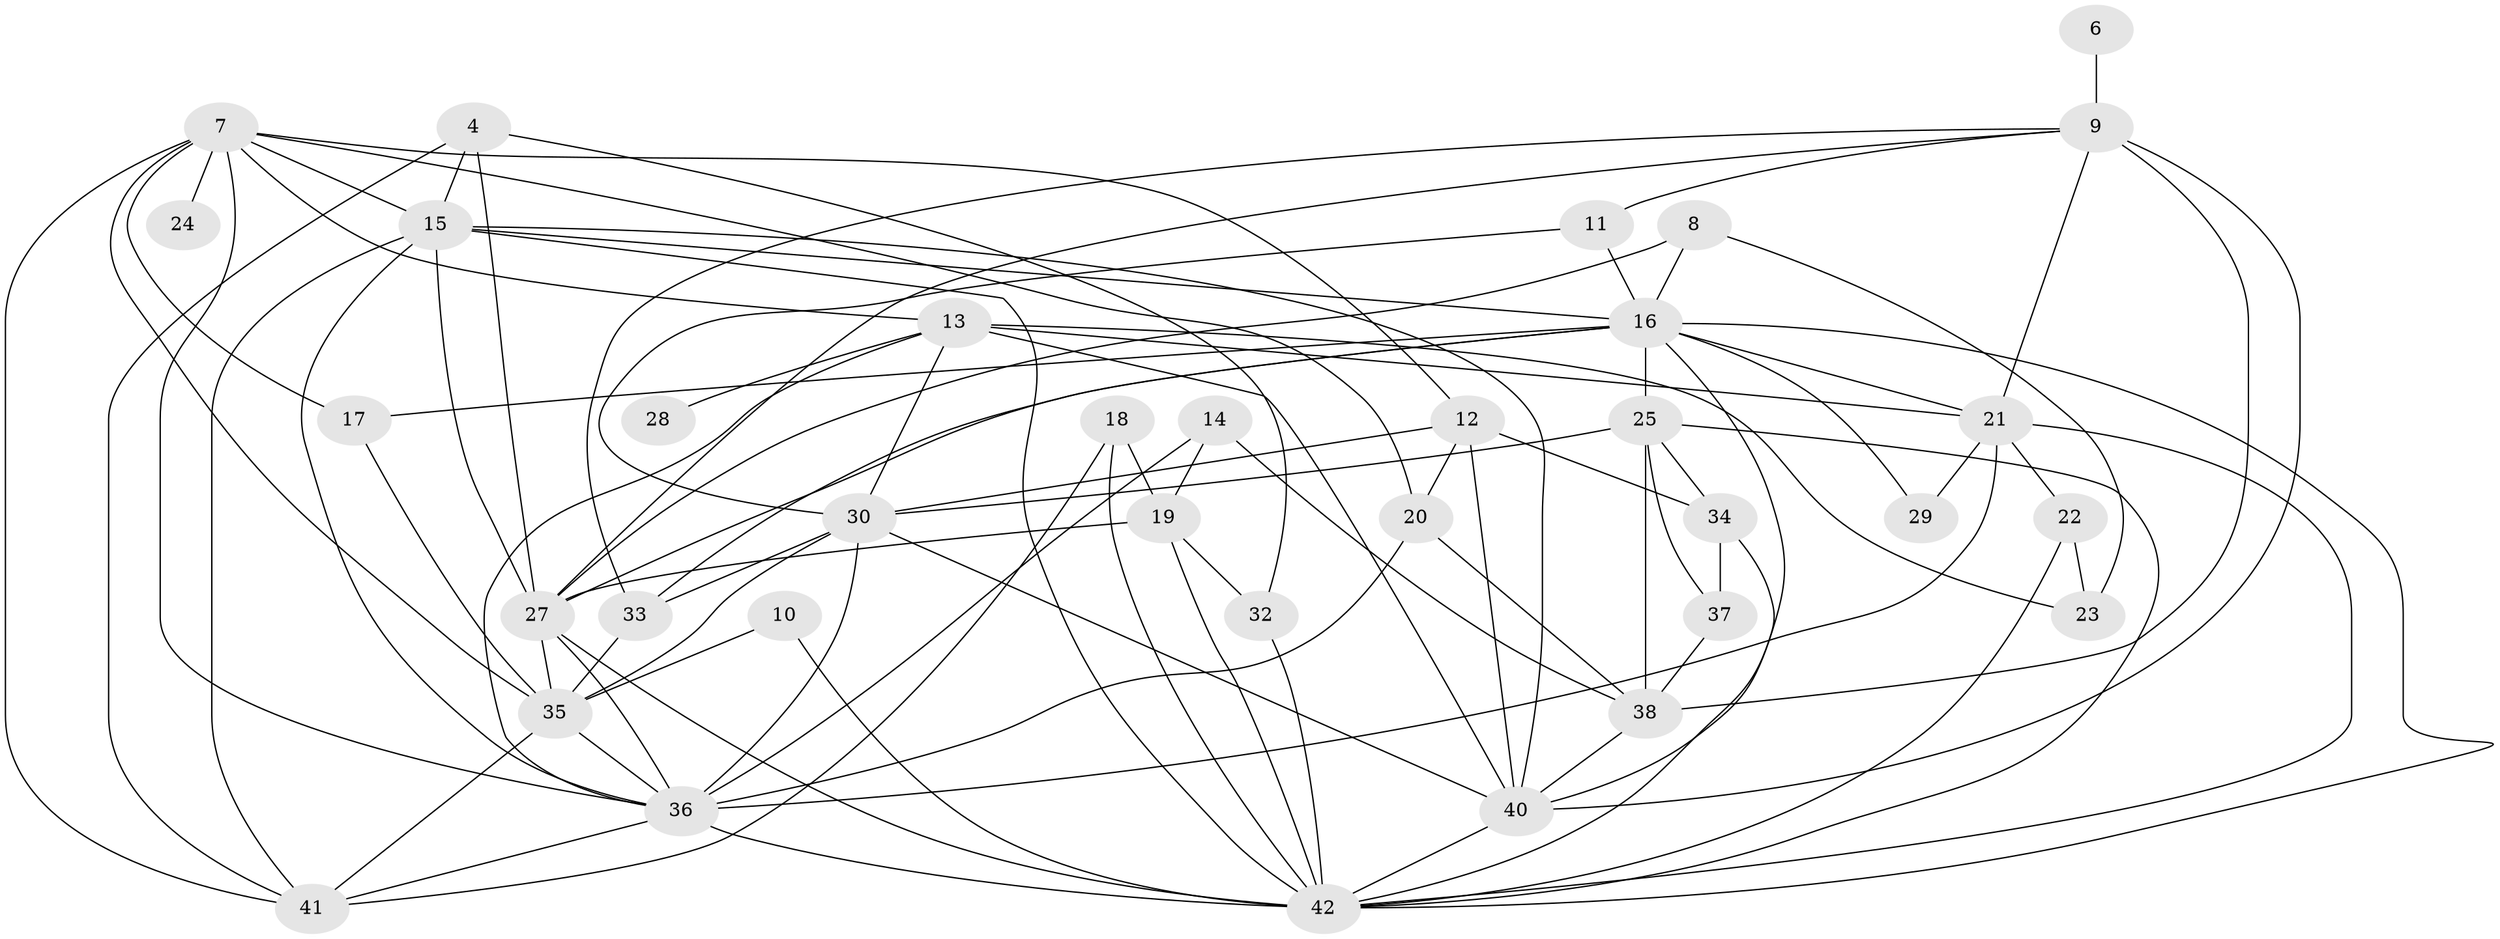 // original degree distribution, {5: 0.1223021582733813, 6: 0.02877697841726619, 3: 0.2158273381294964, 2: 0.23741007194244604, 1: 0.1079136690647482, 4: 0.20863309352517986, 0: 0.050359712230215826, 7: 0.014388489208633094, 8: 0.014388489208633094}
// Generated by graph-tools (version 1.1) at 2025/35/03/04/25 23:35:51]
// undirected, 35 vertices, 92 edges
graph export_dot {
  node [color=gray90,style=filled];
  4;
  6;
  7;
  8;
  9;
  10;
  11;
  12;
  13;
  14;
  15;
  16;
  17;
  18;
  19;
  20;
  21;
  22;
  23;
  24;
  25;
  27;
  28;
  29;
  30;
  32;
  33;
  34;
  35;
  36;
  37;
  38;
  40;
  41;
  42;
  4 -- 15 [weight=1.0];
  4 -- 27 [weight=1.0];
  4 -- 32 [weight=1.0];
  4 -- 41 [weight=1.0];
  6 -- 9 [weight=1.0];
  7 -- 12 [weight=1.0];
  7 -- 13 [weight=1.0];
  7 -- 15 [weight=1.0];
  7 -- 17 [weight=2.0];
  7 -- 20 [weight=1.0];
  7 -- 24 [weight=1.0];
  7 -- 35 [weight=1.0];
  7 -- 36 [weight=1.0];
  7 -- 41 [weight=1.0];
  8 -- 16 [weight=1.0];
  8 -- 23 [weight=1.0];
  8 -- 27 [weight=1.0];
  9 -- 11 [weight=1.0];
  9 -- 21 [weight=2.0];
  9 -- 27 [weight=1.0];
  9 -- 33 [weight=1.0];
  9 -- 38 [weight=1.0];
  9 -- 40 [weight=1.0];
  10 -- 35 [weight=1.0];
  10 -- 42 [weight=1.0];
  11 -- 16 [weight=1.0];
  11 -- 30 [weight=1.0];
  12 -- 20 [weight=1.0];
  12 -- 30 [weight=2.0];
  12 -- 34 [weight=1.0];
  12 -- 40 [weight=1.0];
  13 -- 21 [weight=2.0];
  13 -- 23 [weight=1.0];
  13 -- 28 [weight=1.0];
  13 -- 30 [weight=1.0];
  13 -- 36 [weight=1.0];
  13 -- 40 [weight=1.0];
  14 -- 19 [weight=1.0];
  14 -- 36 [weight=1.0];
  14 -- 38 [weight=1.0];
  15 -- 16 [weight=1.0];
  15 -- 27 [weight=1.0];
  15 -- 36 [weight=1.0];
  15 -- 40 [weight=1.0];
  15 -- 41 [weight=2.0];
  15 -- 42 [weight=1.0];
  16 -- 17 [weight=2.0];
  16 -- 21 [weight=1.0];
  16 -- 25 [weight=1.0];
  16 -- 27 [weight=1.0];
  16 -- 29 [weight=1.0];
  16 -- 33 [weight=1.0];
  16 -- 40 [weight=1.0];
  16 -- 42 [weight=2.0];
  17 -- 35 [weight=1.0];
  18 -- 19 [weight=1.0];
  18 -- 41 [weight=1.0];
  18 -- 42 [weight=1.0];
  19 -- 27 [weight=1.0];
  19 -- 32 [weight=1.0];
  19 -- 42 [weight=2.0];
  20 -- 36 [weight=1.0];
  20 -- 38 [weight=1.0];
  21 -- 22 [weight=1.0];
  21 -- 29 [weight=1.0];
  21 -- 36 [weight=1.0];
  21 -- 42 [weight=1.0];
  22 -- 23 [weight=1.0];
  22 -- 42 [weight=1.0];
  25 -- 30 [weight=1.0];
  25 -- 34 [weight=1.0];
  25 -- 37 [weight=2.0];
  25 -- 38 [weight=2.0];
  25 -- 42 [weight=1.0];
  27 -- 35 [weight=1.0];
  27 -- 36 [weight=1.0];
  27 -- 42 [weight=2.0];
  30 -- 33 [weight=1.0];
  30 -- 35 [weight=1.0];
  30 -- 36 [weight=4.0];
  30 -- 40 [weight=1.0];
  32 -- 42 [weight=1.0];
  33 -- 35 [weight=2.0];
  34 -- 37 [weight=1.0];
  34 -- 42 [weight=2.0];
  35 -- 36 [weight=1.0];
  35 -- 41 [weight=2.0];
  36 -- 41 [weight=1.0];
  36 -- 42 [weight=1.0];
  37 -- 38 [weight=2.0];
  38 -- 40 [weight=1.0];
  40 -- 42 [weight=1.0];
}
